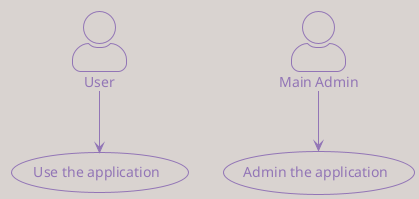 ' Do not edit
' Theme Gallery
' autogenerated by script
'
@startuml
!theme mimeograph
skinparam actorStyle awesome
:User: --> (Use)
"Main Admin" as Admin
"Use the application" as (Use)
Admin --> (Admin the application)
@enduml
